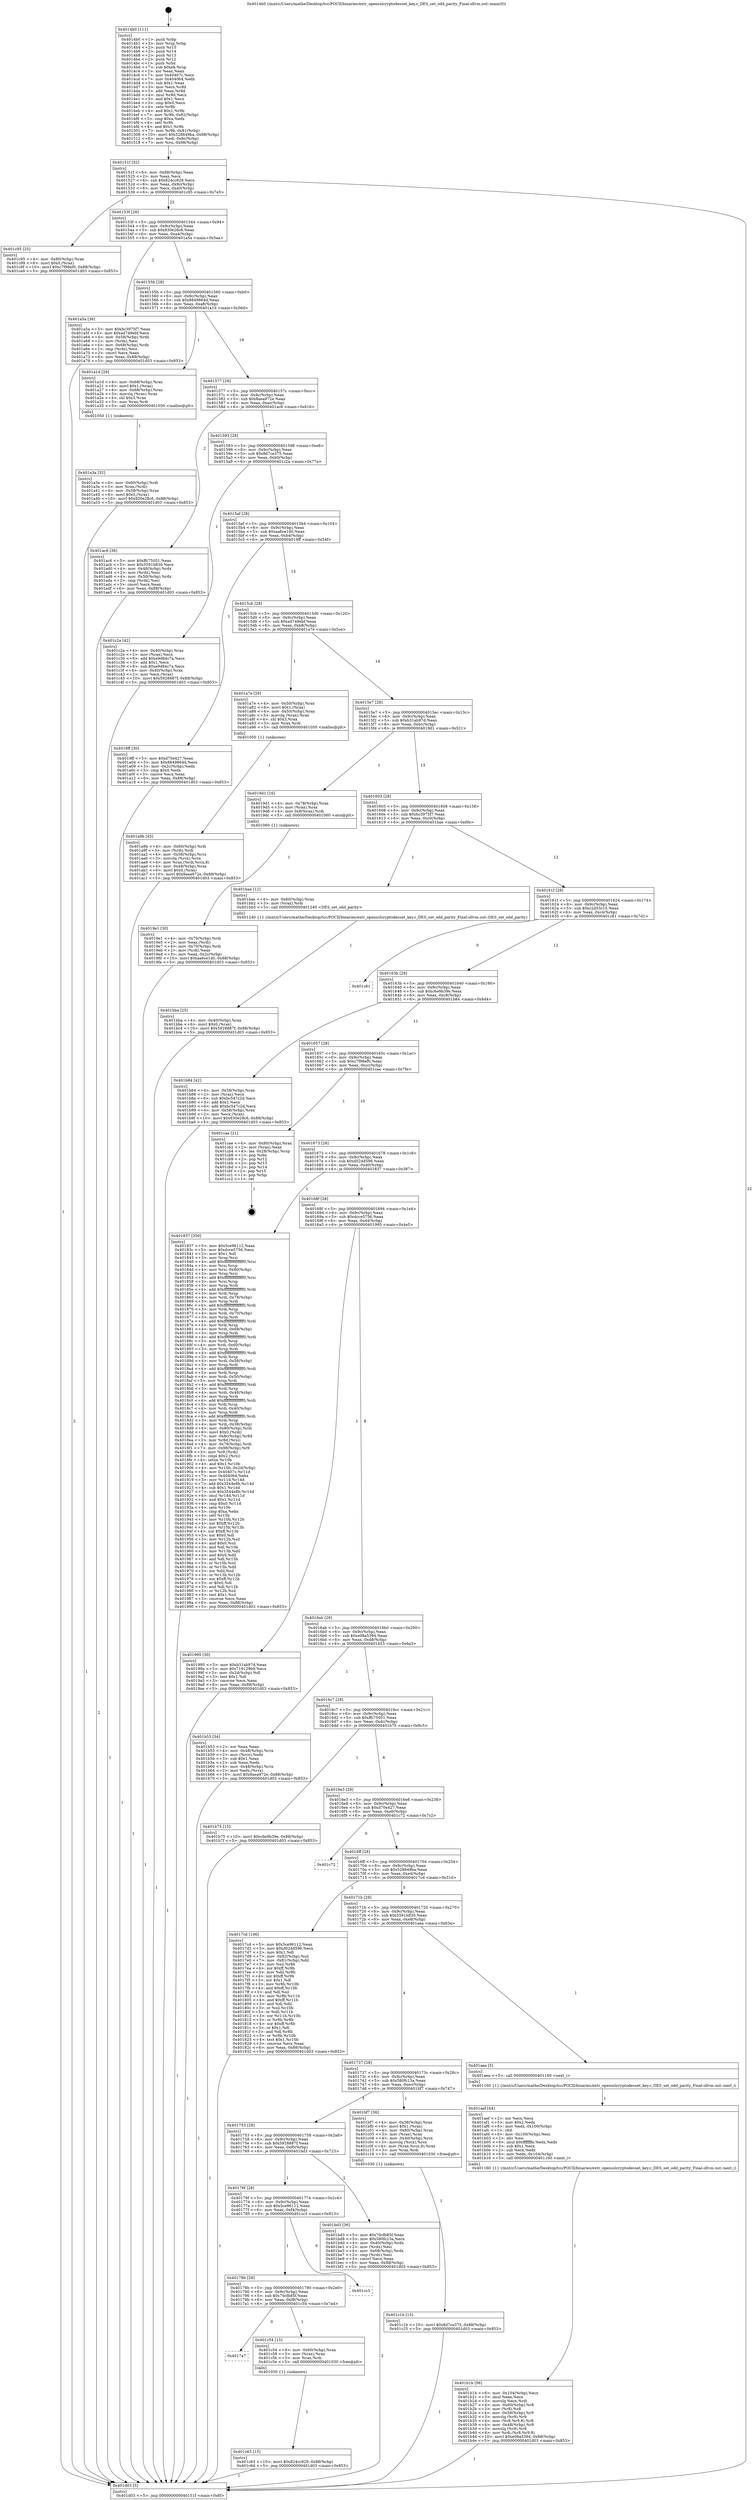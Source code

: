 digraph "0x4014b0" {
  label = "0x4014b0 (/mnt/c/Users/mathe/Desktop/tcc/POCII/binaries/extr_opensslcryptodesset_key.c_DES_set_odd_parity_Final-ollvm.out::main(0))"
  labelloc = "t"
  node[shape=record]

  Entry [label="",width=0.3,height=0.3,shape=circle,fillcolor=black,style=filled]
  "0x40151f" [label="{
     0x40151f [32]\l
     | [instrs]\l
     &nbsp;&nbsp;0x40151f \<+6\>: mov -0x88(%rbp),%eax\l
     &nbsp;&nbsp;0x401525 \<+2\>: mov %eax,%ecx\l
     &nbsp;&nbsp;0x401527 \<+6\>: sub $0x824cc929,%ecx\l
     &nbsp;&nbsp;0x40152d \<+6\>: mov %eax,-0x9c(%rbp)\l
     &nbsp;&nbsp;0x401533 \<+6\>: mov %ecx,-0xa0(%rbp)\l
     &nbsp;&nbsp;0x401539 \<+6\>: je 0000000000401c95 \<main+0x7e5\>\l
  }"]
  "0x401c95" [label="{
     0x401c95 [25]\l
     | [instrs]\l
     &nbsp;&nbsp;0x401c95 \<+4\>: mov -0x80(%rbp),%rax\l
     &nbsp;&nbsp;0x401c99 \<+6\>: movl $0x0,(%rax)\l
     &nbsp;&nbsp;0x401c9f \<+10\>: movl $0xc7f98ef0,-0x88(%rbp)\l
     &nbsp;&nbsp;0x401ca9 \<+5\>: jmp 0000000000401d03 \<main+0x853\>\l
  }"]
  "0x40153f" [label="{
     0x40153f [28]\l
     | [instrs]\l
     &nbsp;&nbsp;0x40153f \<+5\>: jmp 0000000000401544 \<main+0x94\>\l
     &nbsp;&nbsp;0x401544 \<+6\>: mov -0x9c(%rbp),%eax\l
     &nbsp;&nbsp;0x40154a \<+5\>: sub $0x830e28c6,%eax\l
     &nbsp;&nbsp;0x40154f \<+6\>: mov %eax,-0xa4(%rbp)\l
     &nbsp;&nbsp;0x401555 \<+6\>: je 0000000000401a5a \<main+0x5aa\>\l
  }"]
  Exit [label="",width=0.3,height=0.3,shape=circle,fillcolor=black,style=filled,peripheries=2]
  "0x401a5a" [label="{
     0x401a5a [36]\l
     | [instrs]\l
     &nbsp;&nbsp;0x401a5a \<+5\>: mov $0xbc3975f7,%eax\l
     &nbsp;&nbsp;0x401a5f \<+5\>: mov $0xad749ebf,%ecx\l
     &nbsp;&nbsp;0x401a64 \<+4\>: mov -0x58(%rbp),%rdx\l
     &nbsp;&nbsp;0x401a68 \<+2\>: mov (%rdx),%esi\l
     &nbsp;&nbsp;0x401a6a \<+4\>: mov -0x68(%rbp),%rdx\l
     &nbsp;&nbsp;0x401a6e \<+2\>: cmp (%rdx),%esi\l
     &nbsp;&nbsp;0x401a70 \<+3\>: cmovl %ecx,%eax\l
     &nbsp;&nbsp;0x401a73 \<+6\>: mov %eax,-0x88(%rbp)\l
     &nbsp;&nbsp;0x401a79 \<+5\>: jmp 0000000000401d03 \<main+0x853\>\l
  }"]
  "0x40155b" [label="{
     0x40155b [28]\l
     | [instrs]\l
     &nbsp;&nbsp;0x40155b \<+5\>: jmp 0000000000401560 \<main+0xb0\>\l
     &nbsp;&nbsp;0x401560 \<+6\>: mov -0x9c(%rbp),%eax\l
     &nbsp;&nbsp;0x401566 \<+5\>: sub $0x8849864d,%eax\l
     &nbsp;&nbsp;0x40156b \<+6\>: mov %eax,-0xa8(%rbp)\l
     &nbsp;&nbsp;0x401571 \<+6\>: je 0000000000401a1d \<main+0x56d\>\l
  }"]
  "0x401c63" [label="{
     0x401c63 [15]\l
     | [instrs]\l
     &nbsp;&nbsp;0x401c63 \<+10\>: movl $0x824cc929,-0x88(%rbp)\l
     &nbsp;&nbsp;0x401c6d \<+5\>: jmp 0000000000401d03 \<main+0x853\>\l
  }"]
  "0x401a1d" [label="{
     0x401a1d [29]\l
     | [instrs]\l
     &nbsp;&nbsp;0x401a1d \<+4\>: mov -0x68(%rbp),%rax\l
     &nbsp;&nbsp;0x401a21 \<+6\>: movl $0x1,(%rax)\l
     &nbsp;&nbsp;0x401a27 \<+4\>: mov -0x68(%rbp),%rax\l
     &nbsp;&nbsp;0x401a2b \<+3\>: movslq (%rax),%rax\l
     &nbsp;&nbsp;0x401a2e \<+4\>: shl $0x3,%rax\l
     &nbsp;&nbsp;0x401a32 \<+3\>: mov %rax,%rdi\l
     &nbsp;&nbsp;0x401a35 \<+5\>: call 0000000000401050 \<malloc@plt\>\l
     | [calls]\l
     &nbsp;&nbsp;0x401050 \{1\} (unknown)\l
  }"]
  "0x401577" [label="{
     0x401577 [28]\l
     | [instrs]\l
     &nbsp;&nbsp;0x401577 \<+5\>: jmp 000000000040157c \<main+0xcc\>\l
     &nbsp;&nbsp;0x40157c \<+6\>: mov -0x9c(%rbp),%eax\l
     &nbsp;&nbsp;0x401582 \<+5\>: sub $0x8aea972e,%eax\l
     &nbsp;&nbsp;0x401587 \<+6\>: mov %eax,-0xac(%rbp)\l
     &nbsp;&nbsp;0x40158d \<+6\>: je 0000000000401ac6 \<main+0x616\>\l
  }"]
  "0x4017a7" [label="{
     0x4017a7\l
  }", style=dashed]
  "0x401ac6" [label="{
     0x401ac6 [36]\l
     | [instrs]\l
     &nbsp;&nbsp;0x401ac6 \<+5\>: mov $0xffc75051,%eax\l
     &nbsp;&nbsp;0x401acb \<+5\>: mov $0x5591b830,%ecx\l
     &nbsp;&nbsp;0x401ad0 \<+4\>: mov -0x48(%rbp),%rdx\l
     &nbsp;&nbsp;0x401ad4 \<+2\>: mov (%rdx),%esi\l
     &nbsp;&nbsp;0x401ad6 \<+4\>: mov -0x50(%rbp),%rdx\l
     &nbsp;&nbsp;0x401ada \<+2\>: cmp (%rdx),%esi\l
     &nbsp;&nbsp;0x401adc \<+3\>: cmovl %ecx,%eax\l
     &nbsp;&nbsp;0x401adf \<+6\>: mov %eax,-0x88(%rbp)\l
     &nbsp;&nbsp;0x401ae5 \<+5\>: jmp 0000000000401d03 \<main+0x853\>\l
  }"]
  "0x401593" [label="{
     0x401593 [28]\l
     | [instrs]\l
     &nbsp;&nbsp;0x401593 \<+5\>: jmp 0000000000401598 \<main+0xe8\>\l
     &nbsp;&nbsp;0x401598 \<+6\>: mov -0x9c(%rbp),%eax\l
     &nbsp;&nbsp;0x40159e \<+5\>: sub $0x8d7ce375,%eax\l
     &nbsp;&nbsp;0x4015a3 \<+6\>: mov %eax,-0xb0(%rbp)\l
     &nbsp;&nbsp;0x4015a9 \<+6\>: je 0000000000401c2a \<main+0x77a\>\l
  }"]
  "0x401c54" [label="{
     0x401c54 [15]\l
     | [instrs]\l
     &nbsp;&nbsp;0x401c54 \<+4\>: mov -0x60(%rbp),%rax\l
     &nbsp;&nbsp;0x401c58 \<+3\>: mov (%rax),%rax\l
     &nbsp;&nbsp;0x401c5b \<+3\>: mov %rax,%rdi\l
     &nbsp;&nbsp;0x401c5e \<+5\>: call 0000000000401030 \<free@plt\>\l
     | [calls]\l
     &nbsp;&nbsp;0x401030 \{1\} (unknown)\l
  }"]
  "0x401c2a" [label="{
     0x401c2a [42]\l
     | [instrs]\l
     &nbsp;&nbsp;0x401c2a \<+4\>: mov -0x40(%rbp),%rax\l
     &nbsp;&nbsp;0x401c2e \<+2\>: mov (%rax),%ecx\l
     &nbsp;&nbsp;0x401c30 \<+6\>: add $0xe9d84c7a,%ecx\l
     &nbsp;&nbsp;0x401c36 \<+3\>: add $0x1,%ecx\l
     &nbsp;&nbsp;0x401c39 \<+6\>: sub $0xe9d84c7a,%ecx\l
     &nbsp;&nbsp;0x401c3f \<+4\>: mov -0x40(%rbp),%rax\l
     &nbsp;&nbsp;0x401c43 \<+2\>: mov %ecx,(%rax)\l
     &nbsp;&nbsp;0x401c45 \<+10\>: movl $0x5928887f,-0x88(%rbp)\l
     &nbsp;&nbsp;0x401c4f \<+5\>: jmp 0000000000401d03 \<main+0x853\>\l
  }"]
  "0x4015af" [label="{
     0x4015af [28]\l
     | [instrs]\l
     &nbsp;&nbsp;0x4015af \<+5\>: jmp 00000000004015b4 \<main+0x104\>\l
     &nbsp;&nbsp;0x4015b4 \<+6\>: mov -0x9c(%rbp),%eax\l
     &nbsp;&nbsp;0x4015ba \<+5\>: sub $0xaa6ce1d0,%eax\l
     &nbsp;&nbsp;0x4015bf \<+6\>: mov %eax,-0xb4(%rbp)\l
     &nbsp;&nbsp;0x4015c5 \<+6\>: je 00000000004019ff \<main+0x54f\>\l
  }"]
  "0x40178b" [label="{
     0x40178b [28]\l
     | [instrs]\l
     &nbsp;&nbsp;0x40178b \<+5\>: jmp 0000000000401790 \<main+0x2e0\>\l
     &nbsp;&nbsp;0x401790 \<+6\>: mov -0x9c(%rbp),%eax\l
     &nbsp;&nbsp;0x401796 \<+5\>: sub $0x70cfb85f,%eax\l
     &nbsp;&nbsp;0x40179b \<+6\>: mov %eax,-0xf8(%rbp)\l
     &nbsp;&nbsp;0x4017a1 \<+6\>: je 0000000000401c54 \<main+0x7a4\>\l
  }"]
  "0x4019ff" [label="{
     0x4019ff [30]\l
     | [instrs]\l
     &nbsp;&nbsp;0x4019ff \<+5\>: mov $0xd70e427,%eax\l
     &nbsp;&nbsp;0x401a04 \<+5\>: mov $0x8849864d,%ecx\l
     &nbsp;&nbsp;0x401a09 \<+3\>: mov -0x2c(%rbp),%edx\l
     &nbsp;&nbsp;0x401a0c \<+3\>: cmp $0x0,%edx\l
     &nbsp;&nbsp;0x401a0f \<+3\>: cmove %ecx,%eax\l
     &nbsp;&nbsp;0x401a12 \<+6\>: mov %eax,-0x88(%rbp)\l
     &nbsp;&nbsp;0x401a18 \<+5\>: jmp 0000000000401d03 \<main+0x853\>\l
  }"]
  "0x4015cb" [label="{
     0x4015cb [28]\l
     | [instrs]\l
     &nbsp;&nbsp;0x4015cb \<+5\>: jmp 00000000004015d0 \<main+0x120\>\l
     &nbsp;&nbsp;0x4015d0 \<+6\>: mov -0x9c(%rbp),%eax\l
     &nbsp;&nbsp;0x4015d6 \<+5\>: sub $0xad749ebf,%eax\l
     &nbsp;&nbsp;0x4015db \<+6\>: mov %eax,-0xb8(%rbp)\l
     &nbsp;&nbsp;0x4015e1 \<+6\>: je 0000000000401a7e \<main+0x5ce\>\l
  }"]
  "0x401cc3" [label="{
     0x401cc3\l
  }", style=dashed]
  "0x401a7e" [label="{
     0x401a7e [29]\l
     | [instrs]\l
     &nbsp;&nbsp;0x401a7e \<+4\>: mov -0x50(%rbp),%rax\l
     &nbsp;&nbsp;0x401a82 \<+6\>: movl $0x1,(%rax)\l
     &nbsp;&nbsp;0x401a88 \<+4\>: mov -0x50(%rbp),%rax\l
     &nbsp;&nbsp;0x401a8c \<+3\>: movslq (%rax),%rax\l
     &nbsp;&nbsp;0x401a8f \<+4\>: shl $0x3,%rax\l
     &nbsp;&nbsp;0x401a93 \<+3\>: mov %rax,%rdi\l
     &nbsp;&nbsp;0x401a96 \<+5\>: call 0000000000401050 \<malloc@plt\>\l
     | [calls]\l
     &nbsp;&nbsp;0x401050 \{1\} (unknown)\l
  }"]
  "0x4015e7" [label="{
     0x4015e7 [28]\l
     | [instrs]\l
     &nbsp;&nbsp;0x4015e7 \<+5\>: jmp 00000000004015ec \<main+0x13c\>\l
     &nbsp;&nbsp;0x4015ec \<+6\>: mov -0x9c(%rbp),%eax\l
     &nbsp;&nbsp;0x4015f2 \<+5\>: sub $0xb31ab97d,%eax\l
     &nbsp;&nbsp;0x4015f7 \<+6\>: mov %eax,-0xbc(%rbp)\l
     &nbsp;&nbsp;0x4015fd \<+6\>: je 00000000004019d1 \<main+0x521\>\l
  }"]
  "0x401c1b" [label="{
     0x401c1b [15]\l
     | [instrs]\l
     &nbsp;&nbsp;0x401c1b \<+10\>: movl $0x8d7ce375,-0x88(%rbp)\l
     &nbsp;&nbsp;0x401c25 \<+5\>: jmp 0000000000401d03 \<main+0x853\>\l
  }"]
  "0x4019d1" [label="{
     0x4019d1 [16]\l
     | [instrs]\l
     &nbsp;&nbsp;0x4019d1 \<+4\>: mov -0x78(%rbp),%rax\l
     &nbsp;&nbsp;0x4019d5 \<+3\>: mov (%rax),%rax\l
     &nbsp;&nbsp;0x4019d8 \<+4\>: mov 0x8(%rax),%rdi\l
     &nbsp;&nbsp;0x4019dc \<+5\>: call 0000000000401060 \<atoi@plt\>\l
     | [calls]\l
     &nbsp;&nbsp;0x401060 \{1\} (unknown)\l
  }"]
  "0x401603" [label="{
     0x401603 [28]\l
     | [instrs]\l
     &nbsp;&nbsp;0x401603 \<+5\>: jmp 0000000000401608 \<main+0x158\>\l
     &nbsp;&nbsp;0x401608 \<+6\>: mov -0x9c(%rbp),%eax\l
     &nbsp;&nbsp;0x40160e \<+5\>: sub $0xbc3975f7,%eax\l
     &nbsp;&nbsp;0x401613 \<+6\>: mov %eax,-0xc0(%rbp)\l
     &nbsp;&nbsp;0x401619 \<+6\>: je 0000000000401bae \<main+0x6fe\>\l
  }"]
  "0x40176f" [label="{
     0x40176f [28]\l
     | [instrs]\l
     &nbsp;&nbsp;0x40176f \<+5\>: jmp 0000000000401774 \<main+0x2c4\>\l
     &nbsp;&nbsp;0x401774 \<+6\>: mov -0x9c(%rbp),%eax\l
     &nbsp;&nbsp;0x40177a \<+5\>: sub $0x5ce96112,%eax\l
     &nbsp;&nbsp;0x40177f \<+6\>: mov %eax,-0xf4(%rbp)\l
     &nbsp;&nbsp;0x401785 \<+6\>: je 0000000000401cc3 \<main+0x813\>\l
  }"]
  "0x401bae" [label="{
     0x401bae [12]\l
     | [instrs]\l
     &nbsp;&nbsp;0x401bae \<+4\>: mov -0x60(%rbp),%rax\l
     &nbsp;&nbsp;0x401bb2 \<+3\>: mov (%rax),%rdi\l
     &nbsp;&nbsp;0x401bb5 \<+5\>: call 0000000000401240 \<DES_set_odd_parity\>\l
     | [calls]\l
     &nbsp;&nbsp;0x401240 \{1\} (/mnt/c/Users/mathe/Desktop/tcc/POCII/binaries/extr_opensslcryptodesset_key.c_DES_set_odd_parity_Final-ollvm.out::DES_set_odd_parity)\l
  }"]
  "0x40161f" [label="{
     0x40161f [28]\l
     | [instrs]\l
     &nbsp;&nbsp;0x40161f \<+5\>: jmp 0000000000401624 \<main+0x174\>\l
     &nbsp;&nbsp;0x401624 \<+6\>: mov -0x9c(%rbp),%eax\l
     &nbsp;&nbsp;0x40162a \<+5\>: sub $0xc2d53c15,%eax\l
     &nbsp;&nbsp;0x40162f \<+6\>: mov %eax,-0xc4(%rbp)\l
     &nbsp;&nbsp;0x401635 \<+6\>: je 0000000000401c81 \<main+0x7d1\>\l
  }"]
  "0x401bd3" [label="{
     0x401bd3 [36]\l
     | [instrs]\l
     &nbsp;&nbsp;0x401bd3 \<+5\>: mov $0x70cfb85f,%eax\l
     &nbsp;&nbsp;0x401bd8 \<+5\>: mov $0x580fc13a,%ecx\l
     &nbsp;&nbsp;0x401bdd \<+4\>: mov -0x40(%rbp),%rdx\l
     &nbsp;&nbsp;0x401be1 \<+2\>: mov (%rdx),%esi\l
     &nbsp;&nbsp;0x401be3 \<+4\>: mov -0x68(%rbp),%rdx\l
     &nbsp;&nbsp;0x401be7 \<+2\>: cmp (%rdx),%esi\l
     &nbsp;&nbsp;0x401be9 \<+3\>: cmovl %ecx,%eax\l
     &nbsp;&nbsp;0x401bec \<+6\>: mov %eax,-0x88(%rbp)\l
     &nbsp;&nbsp;0x401bf2 \<+5\>: jmp 0000000000401d03 \<main+0x853\>\l
  }"]
  "0x401c81" [label="{
     0x401c81\l
  }", style=dashed]
  "0x40163b" [label="{
     0x40163b [28]\l
     | [instrs]\l
     &nbsp;&nbsp;0x40163b \<+5\>: jmp 0000000000401640 \<main+0x190\>\l
     &nbsp;&nbsp;0x401640 \<+6\>: mov -0x9c(%rbp),%eax\l
     &nbsp;&nbsp;0x401646 \<+5\>: sub $0xc6e9b39e,%eax\l
     &nbsp;&nbsp;0x40164b \<+6\>: mov %eax,-0xc8(%rbp)\l
     &nbsp;&nbsp;0x401651 \<+6\>: je 0000000000401b84 \<main+0x6d4\>\l
  }"]
  "0x401753" [label="{
     0x401753 [28]\l
     | [instrs]\l
     &nbsp;&nbsp;0x401753 \<+5\>: jmp 0000000000401758 \<main+0x2a8\>\l
     &nbsp;&nbsp;0x401758 \<+6\>: mov -0x9c(%rbp),%eax\l
     &nbsp;&nbsp;0x40175e \<+5\>: sub $0x5928887f,%eax\l
     &nbsp;&nbsp;0x401763 \<+6\>: mov %eax,-0xf0(%rbp)\l
     &nbsp;&nbsp;0x401769 \<+6\>: je 0000000000401bd3 \<main+0x723\>\l
  }"]
  "0x401b84" [label="{
     0x401b84 [42]\l
     | [instrs]\l
     &nbsp;&nbsp;0x401b84 \<+4\>: mov -0x58(%rbp),%rax\l
     &nbsp;&nbsp;0x401b88 \<+2\>: mov (%rax),%ecx\l
     &nbsp;&nbsp;0x401b8a \<+6\>: sub $0xbc547c2d,%ecx\l
     &nbsp;&nbsp;0x401b90 \<+3\>: add $0x1,%ecx\l
     &nbsp;&nbsp;0x401b93 \<+6\>: add $0xbc547c2d,%ecx\l
     &nbsp;&nbsp;0x401b99 \<+4\>: mov -0x58(%rbp),%rax\l
     &nbsp;&nbsp;0x401b9d \<+2\>: mov %ecx,(%rax)\l
     &nbsp;&nbsp;0x401b9f \<+10\>: movl $0x830e28c6,-0x88(%rbp)\l
     &nbsp;&nbsp;0x401ba9 \<+5\>: jmp 0000000000401d03 \<main+0x853\>\l
  }"]
  "0x401657" [label="{
     0x401657 [28]\l
     | [instrs]\l
     &nbsp;&nbsp;0x401657 \<+5\>: jmp 000000000040165c \<main+0x1ac\>\l
     &nbsp;&nbsp;0x40165c \<+6\>: mov -0x9c(%rbp),%eax\l
     &nbsp;&nbsp;0x401662 \<+5\>: sub $0xc7f98ef0,%eax\l
     &nbsp;&nbsp;0x401667 \<+6\>: mov %eax,-0xcc(%rbp)\l
     &nbsp;&nbsp;0x40166d \<+6\>: je 0000000000401cae \<main+0x7fe\>\l
  }"]
  "0x401bf7" [label="{
     0x401bf7 [36]\l
     | [instrs]\l
     &nbsp;&nbsp;0x401bf7 \<+4\>: mov -0x38(%rbp),%rax\l
     &nbsp;&nbsp;0x401bfb \<+6\>: movl $0x1,(%rax)\l
     &nbsp;&nbsp;0x401c01 \<+4\>: mov -0x60(%rbp),%rax\l
     &nbsp;&nbsp;0x401c05 \<+3\>: mov (%rax),%rax\l
     &nbsp;&nbsp;0x401c08 \<+4\>: mov -0x40(%rbp),%rcx\l
     &nbsp;&nbsp;0x401c0c \<+3\>: movslq (%rcx),%rcx\l
     &nbsp;&nbsp;0x401c0f \<+4\>: mov (%rax,%rcx,8),%rax\l
     &nbsp;&nbsp;0x401c13 \<+3\>: mov %rax,%rdi\l
     &nbsp;&nbsp;0x401c16 \<+5\>: call 0000000000401030 \<free@plt\>\l
     | [calls]\l
     &nbsp;&nbsp;0x401030 \{1\} (unknown)\l
  }"]
  "0x401cae" [label="{
     0x401cae [21]\l
     | [instrs]\l
     &nbsp;&nbsp;0x401cae \<+4\>: mov -0x80(%rbp),%rax\l
     &nbsp;&nbsp;0x401cb2 \<+2\>: mov (%rax),%eax\l
     &nbsp;&nbsp;0x401cb4 \<+4\>: lea -0x28(%rbp),%rsp\l
     &nbsp;&nbsp;0x401cb8 \<+1\>: pop %rbx\l
     &nbsp;&nbsp;0x401cb9 \<+2\>: pop %r12\l
     &nbsp;&nbsp;0x401cbb \<+2\>: pop %r13\l
     &nbsp;&nbsp;0x401cbd \<+2\>: pop %r14\l
     &nbsp;&nbsp;0x401cbf \<+2\>: pop %r15\l
     &nbsp;&nbsp;0x401cc1 \<+1\>: pop %rbp\l
     &nbsp;&nbsp;0x401cc2 \<+1\>: ret\l
  }"]
  "0x401673" [label="{
     0x401673 [28]\l
     | [instrs]\l
     &nbsp;&nbsp;0x401673 \<+5\>: jmp 0000000000401678 \<main+0x1c8\>\l
     &nbsp;&nbsp;0x401678 \<+6\>: mov -0x9c(%rbp),%eax\l
     &nbsp;&nbsp;0x40167e \<+5\>: sub $0xd024d596,%eax\l
     &nbsp;&nbsp;0x401683 \<+6\>: mov %eax,-0xd0(%rbp)\l
     &nbsp;&nbsp;0x401689 \<+6\>: je 0000000000401837 \<main+0x387\>\l
  }"]
  "0x401bba" [label="{
     0x401bba [25]\l
     | [instrs]\l
     &nbsp;&nbsp;0x401bba \<+4\>: mov -0x40(%rbp),%rax\l
     &nbsp;&nbsp;0x401bbe \<+6\>: movl $0x0,(%rax)\l
     &nbsp;&nbsp;0x401bc4 \<+10\>: movl $0x5928887f,-0x88(%rbp)\l
     &nbsp;&nbsp;0x401bce \<+5\>: jmp 0000000000401d03 \<main+0x853\>\l
  }"]
  "0x401837" [label="{
     0x401837 [350]\l
     | [instrs]\l
     &nbsp;&nbsp;0x401837 \<+5\>: mov $0x5ce96112,%eax\l
     &nbsp;&nbsp;0x40183c \<+5\>: mov $0xdcce5756,%ecx\l
     &nbsp;&nbsp;0x401841 \<+2\>: mov $0x1,%dl\l
     &nbsp;&nbsp;0x401843 \<+3\>: mov %rsp,%rsi\l
     &nbsp;&nbsp;0x401846 \<+4\>: add $0xfffffffffffffff0,%rsi\l
     &nbsp;&nbsp;0x40184a \<+3\>: mov %rsi,%rsp\l
     &nbsp;&nbsp;0x40184d \<+4\>: mov %rsi,-0x80(%rbp)\l
     &nbsp;&nbsp;0x401851 \<+3\>: mov %rsp,%rsi\l
     &nbsp;&nbsp;0x401854 \<+4\>: add $0xfffffffffffffff0,%rsi\l
     &nbsp;&nbsp;0x401858 \<+3\>: mov %rsi,%rsp\l
     &nbsp;&nbsp;0x40185b \<+3\>: mov %rsp,%rdi\l
     &nbsp;&nbsp;0x40185e \<+4\>: add $0xfffffffffffffff0,%rdi\l
     &nbsp;&nbsp;0x401862 \<+3\>: mov %rdi,%rsp\l
     &nbsp;&nbsp;0x401865 \<+4\>: mov %rdi,-0x78(%rbp)\l
     &nbsp;&nbsp;0x401869 \<+3\>: mov %rsp,%rdi\l
     &nbsp;&nbsp;0x40186c \<+4\>: add $0xfffffffffffffff0,%rdi\l
     &nbsp;&nbsp;0x401870 \<+3\>: mov %rdi,%rsp\l
     &nbsp;&nbsp;0x401873 \<+4\>: mov %rdi,-0x70(%rbp)\l
     &nbsp;&nbsp;0x401877 \<+3\>: mov %rsp,%rdi\l
     &nbsp;&nbsp;0x40187a \<+4\>: add $0xfffffffffffffff0,%rdi\l
     &nbsp;&nbsp;0x40187e \<+3\>: mov %rdi,%rsp\l
     &nbsp;&nbsp;0x401881 \<+4\>: mov %rdi,-0x68(%rbp)\l
     &nbsp;&nbsp;0x401885 \<+3\>: mov %rsp,%rdi\l
     &nbsp;&nbsp;0x401888 \<+4\>: add $0xfffffffffffffff0,%rdi\l
     &nbsp;&nbsp;0x40188c \<+3\>: mov %rdi,%rsp\l
     &nbsp;&nbsp;0x40188f \<+4\>: mov %rdi,-0x60(%rbp)\l
     &nbsp;&nbsp;0x401893 \<+3\>: mov %rsp,%rdi\l
     &nbsp;&nbsp;0x401896 \<+4\>: add $0xfffffffffffffff0,%rdi\l
     &nbsp;&nbsp;0x40189a \<+3\>: mov %rdi,%rsp\l
     &nbsp;&nbsp;0x40189d \<+4\>: mov %rdi,-0x58(%rbp)\l
     &nbsp;&nbsp;0x4018a1 \<+3\>: mov %rsp,%rdi\l
     &nbsp;&nbsp;0x4018a4 \<+4\>: add $0xfffffffffffffff0,%rdi\l
     &nbsp;&nbsp;0x4018a8 \<+3\>: mov %rdi,%rsp\l
     &nbsp;&nbsp;0x4018ab \<+4\>: mov %rdi,-0x50(%rbp)\l
     &nbsp;&nbsp;0x4018af \<+3\>: mov %rsp,%rdi\l
     &nbsp;&nbsp;0x4018b2 \<+4\>: add $0xfffffffffffffff0,%rdi\l
     &nbsp;&nbsp;0x4018b6 \<+3\>: mov %rdi,%rsp\l
     &nbsp;&nbsp;0x4018b9 \<+4\>: mov %rdi,-0x48(%rbp)\l
     &nbsp;&nbsp;0x4018bd \<+3\>: mov %rsp,%rdi\l
     &nbsp;&nbsp;0x4018c0 \<+4\>: add $0xfffffffffffffff0,%rdi\l
     &nbsp;&nbsp;0x4018c4 \<+3\>: mov %rdi,%rsp\l
     &nbsp;&nbsp;0x4018c7 \<+4\>: mov %rdi,-0x40(%rbp)\l
     &nbsp;&nbsp;0x4018cb \<+3\>: mov %rsp,%rdi\l
     &nbsp;&nbsp;0x4018ce \<+4\>: add $0xfffffffffffffff0,%rdi\l
     &nbsp;&nbsp;0x4018d2 \<+3\>: mov %rdi,%rsp\l
     &nbsp;&nbsp;0x4018d5 \<+4\>: mov %rdi,-0x38(%rbp)\l
     &nbsp;&nbsp;0x4018d9 \<+4\>: mov -0x80(%rbp),%rdi\l
     &nbsp;&nbsp;0x4018dd \<+6\>: movl $0x0,(%rdi)\l
     &nbsp;&nbsp;0x4018e3 \<+7\>: mov -0x8c(%rbp),%r8d\l
     &nbsp;&nbsp;0x4018ea \<+3\>: mov %r8d,(%rsi)\l
     &nbsp;&nbsp;0x4018ed \<+4\>: mov -0x78(%rbp),%rdi\l
     &nbsp;&nbsp;0x4018f1 \<+7\>: mov -0x98(%rbp),%r9\l
     &nbsp;&nbsp;0x4018f8 \<+3\>: mov %r9,(%rdi)\l
     &nbsp;&nbsp;0x4018fb \<+3\>: cmpl $0x2,(%rsi)\l
     &nbsp;&nbsp;0x4018fe \<+4\>: setne %r10b\l
     &nbsp;&nbsp;0x401902 \<+4\>: and $0x1,%r10b\l
     &nbsp;&nbsp;0x401906 \<+4\>: mov %r10b,-0x2d(%rbp)\l
     &nbsp;&nbsp;0x40190a \<+8\>: mov 0x40407c,%r11d\l
     &nbsp;&nbsp;0x401912 \<+7\>: mov 0x404064,%ebx\l
     &nbsp;&nbsp;0x401919 \<+3\>: mov %r11d,%r14d\l
     &nbsp;&nbsp;0x40191c \<+7\>: add $0x3544e8b,%r14d\l
     &nbsp;&nbsp;0x401923 \<+4\>: sub $0x1,%r14d\l
     &nbsp;&nbsp;0x401927 \<+7\>: sub $0x3544e8b,%r14d\l
     &nbsp;&nbsp;0x40192e \<+4\>: imul %r14d,%r11d\l
     &nbsp;&nbsp;0x401932 \<+4\>: and $0x1,%r11d\l
     &nbsp;&nbsp;0x401936 \<+4\>: cmp $0x0,%r11d\l
     &nbsp;&nbsp;0x40193a \<+4\>: sete %r10b\l
     &nbsp;&nbsp;0x40193e \<+3\>: cmp $0xa,%ebx\l
     &nbsp;&nbsp;0x401941 \<+4\>: setl %r15b\l
     &nbsp;&nbsp;0x401945 \<+3\>: mov %r10b,%r12b\l
     &nbsp;&nbsp;0x401948 \<+4\>: xor $0xff,%r12b\l
     &nbsp;&nbsp;0x40194c \<+3\>: mov %r15b,%r13b\l
     &nbsp;&nbsp;0x40194f \<+4\>: xor $0xff,%r13b\l
     &nbsp;&nbsp;0x401953 \<+3\>: xor $0x0,%dl\l
     &nbsp;&nbsp;0x401956 \<+3\>: mov %r12b,%sil\l
     &nbsp;&nbsp;0x401959 \<+4\>: and $0x0,%sil\l
     &nbsp;&nbsp;0x40195d \<+3\>: and %dl,%r10b\l
     &nbsp;&nbsp;0x401960 \<+3\>: mov %r13b,%dil\l
     &nbsp;&nbsp;0x401963 \<+4\>: and $0x0,%dil\l
     &nbsp;&nbsp;0x401967 \<+3\>: and %dl,%r15b\l
     &nbsp;&nbsp;0x40196a \<+3\>: or %r10b,%sil\l
     &nbsp;&nbsp;0x40196d \<+3\>: or %r15b,%dil\l
     &nbsp;&nbsp;0x401970 \<+3\>: xor %dil,%sil\l
     &nbsp;&nbsp;0x401973 \<+3\>: or %r13b,%r12b\l
     &nbsp;&nbsp;0x401976 \<+4\>: xor $0xff,%r12b\l
     &nbsp;&nbsp;0x40197a \<+3\>: or $0x0,%dl\l
     &nbsp;&nbsp;0x40197d \<+3\>: and %dl,%r12b\l
     &nbsp;&nbsp;0x401980 \<+3\>: or %r12b,%sil\l
     &nbsp;&nbsp;0x401983 \<+4\>: test $0x1,%sil\l
     &nbsp;&nbsp;0x401987 \<+3\>: cmovne %ecx,%eax\l
     &nbsp;&nbsp;0x40198a \<+6\>: mov %eax,-0x88(%rbp)\l
     &nbsp;&nbsp;0x401990 \<+5\>: jmp 0000000000401d03 \<main+0x853\>\l
  }"]
  "0x40168f" [label="{
     0x40168f [28]\l
     | [instrs]\l
     &nbsp;&nbsp;0x40168f \<+5\>: jmp 0000000000401694 \<main+0x1e4\>\l
     &nbsp;&nbsp;0x401694 \<+6\>: mov -0x9c(%rbp),%eax\l
     &nbsp;&nbsp;0x40169a \<+5\>: sub $0xdcce5756,%eax\l
     &nbsp;&nbsp;0x40169f \<+6\>: mov %eax,-0xd4(%rbp)\l
     &nbsp;&nbsp;0x4016a5 \<+6\>: je 0000000000401995 \<main+0x4e5\>\l
  }"]
  "0x401b1b" [label="{
     0x401b1b [56]\l
     | [instrs]\l
     &nbsp;&nbsp;0x401b1b \<+6\>: mov -0x104(%rbp),%ecx\l
     &nbsp;&nbsp;0x401b21 \<+3\>: imul %eax,%ecx\l
     &nbsp;&nbsp;0x401b24 \<+3\>: movslq %ecx,%rdi\l
     &nbsp;&nbsp;0x401b27 \<+4\>: mov -0x60(%rbp),%r8\l
     &nbsp;&nbsp;0x401b2b \<+3\>: mov (%r8),%r8\l
     &nbsp;&nbsp;0x401b2e \<+4\>: mov -0x58(%rbp),%r9\l
     &nbsp;&nbsp;0x401b32 \<+3\>: movslq (%r9),%r9\l
     &nbsp;&nbsp;0x401b35 \<+4\>: mov (%r8,%r9,8),%r8\l
     &nbsp;&nbsp;0x401b39 \<+4\>: mov -0x48(%rbp),%r9\l
     &nbsp;&nbsp;0x401b3d \<+3\>: movslq (%r9),%r9\l
     &nbsp;&nbsp;0x401b40 \<+4\>: mov %rdi,(%r8,%r9,8)\l
     &nbsp;&nbsp;0x401b44 \<+10\>: movl $0xe08a5394,-0x88(%rbp)\l
     &nbsp;&nbsp;0x401b4e \<+5\>: jmp 0000000000401d03 \<main+0x853\>\l
  }"]
  "0x401995" [label="{
     0x401995 [30]\l
     | [instrs]\l
     &nbsp;&nbsp;0x401995 \<+5\>: mov $0xb31ab97d,%eax\l
     &nbsp;&nbsp;0x40199a \<+5\>: mov $0x719129b9,%ecx\l
     &nbsp;&nbsp;0x40199f \<+3\>: mov -0x2d(%rbp),%dl\l
     &nbsp;&nbsp;0x4019a2 \<+3\>: test $0x1,%dl\l
     &nbsp;&nbsp;0x4019a5 \<+3\>: cmovne %ecx,%eax\l
     &nbsp;&nbsp;0x4019a8 \<+6\>: mov %eax,-0x88(%rbp)\l
     &nbsp;&nbsp;0x4019ae \<+5\>: jmp 0000000000401d03 \<main+0x853\>\l
  }"]
  "0x4016ab" [label="{
     0x4016ab [28]\l
     | [instrs]\l
     &nbsp;&nbsp;0x4016ab \<+5\>: jmp 00000000004016b0 \<main+0x200\>\l
     &nbsp;&nbsp;0x4016b0 \<+6\>: mov -0x9c(%rbp),%eax\l
     &nbsp;&nbsp;0x4016b6 \<+5\>: sub $0xe08a5394,%eax\l
     &nbsp;&nbsp;0x4016bb \<+6\>: mov %eax,-0xd8(%rbp)\l
     &nbsp;&nbsp;0x4016c1 \<+6\>: je 0000000000401b53 \<main+0x6a3\>\l
  }"]
  "0x401aef" [label="{
     0x401aef [44]\l
     | [instrs]\l
     &nbsp;&nbsp;0x401aef \<+2\>: xor %ecx,%ecx\l
     &nbsp;&nbsp;0x401af1 \<+5\>: mov $0x2,%edx\l
     &nbsp;&nbsp;0x401af6 \<+6\>: mov %edx,-0x100(%rbp)\l
     &nbsp;&nbsp;0x401afc \<+1\>: cltd\l
     &nbsp;&nbsp;0x401afd \<+6\>: mov -0x100(%rbp),%esi\l
     &nbsp;&nbsp;0x401b03 \<+2\>: idiv %esi\l
     &nbsp;&nbsp;0x401b05 \<+6\>: imul $0xfffffffe,%edx,%edx\l
     &nbsp;&nbsp;0x401b0b \<+3\>: sub $0x1,%ecx\l
     &nbsp;&nbsp;0x401b0e \<+2\>: sub %ecx,%edx\l
     &nbsp;&nbsp;0x401b10 \<+6\>: mov %edx,-0x104(%rbp)\l
     &nbsp;&nbsp;0x401b16 \<+5\>: call 0000000000401160 \<next_i\>\l
     | [calls]\l
     &nbsp;&nbsp;0x401160 \{1\} (/mnt/c/Users/mathe/Desktop/tcc/POCII/binaries/extr_opensslcryptodesset_key.c_DES_set_odd_parity_Final-ollvm.out::next_i)\l
  }"]
  "0x401b53" [label="{
     0x401b53 [34]\l
     | [instrs]\l
     &nbsp;&nbsp;0x401b53 \<+2\>: xor %eax,%eax\l
     &nbsp;&nbsp;0x401b55 \<+4\>: mov -0x48(%rbp),%rcx\l
     &nbsp;&nbsp;0x401b59 \<+2\>: mov (%rcx),%edx\l
     &nbsp;&nbsp;0x401b5b \<+3\>: sub $0x1,%eax\l
     &nbsp;&nbsp;0x401b5e \<+2\>: sub %eax,%edx\l
     &nbsp;&nbsp;0x401b60 \<+4\>: mov -0x48(%rbp),%rcx\l
     &nbsp;&nbsp;0x401b64 \<+2\>: mov %edx,(%rcx)\l
     &nbsp;&nbsp;0x401b66 \<+10\>: movl $0x8aea972e,-0x88(%rbp)\l
     &nbsp;&nbsp;0x401b70 \<+5\>: jmp 0000000000401d03 \<main+0x853\>\l
  }"]
  "0x4016c7" [label="{
     0x4016c7 [28]\l
     | [instrs]\l
     &nbsp;&nbsp;0x4016c7 \<+5\>: jmp 00000000004016cc \<main+0x21c\>\l
     &nbsp;&nbsp;0x4016cc \<+6\>: mov -0x9c(%rbp),%eax\l
     &nbsp;&nbsp;0x4016d2 \<+5\>: sub $0xffc75051,%eax\l
     &nbsp;&nbsp;0x4016d7 \<+6\>: mov %eax,-0xdc(%rbp)\l
     &nbsp;&nbsp;0x4016dd \<+6\>: je 0000000000401b75 \<main+0x6c5\>\l
  }"]
  "0x401737" [label="{
     0x401737 [28]\l
     | [instrs]\l
     &nbsp;&nbsp;0x401737 \<+5\>: jmp 000000000040173c \<main+0x28c\>\l
     &nbsp;&nbsp;0x40173c \<+6\>: mov -0x9c(%rbp),%eax\l
     &nbsp;&nbsp;0x401742 \<+5\>: sub $0x580fc13a,%eax\l
     &nbsp;&nbsp;0x401747 \<+6\>: mov %eax,-0xec(%rbp)\l
     &nbsp;&nbsp;0x40174d \<+6\>: je 0000000000401bf7 \<main+0x747\>\l
  }"]
  "0x401b75" [label="{
     0x401b75 [15]\l
     | [instrs]\l
     &nbsp;&nbsp;0x401b75 \<+10\>: movl $0xc6e9b39e,-0x88(%rbp)\l
     &nbsp;&nbsp;0x401b7f \<+5\>: jmp 0000000000401d03 \<main+0x853\>\l
  }"]
  "0x4016e3" [label="{
     0x4016e3 [28]\l
     | [instrs]\l
     &nbsp;&nbsp;0x4016e3 \<+5\>: jmp 00000000004016e8 \<main+0x238\>\l
     &nbsp;&nbsp;0x4016e8 \<+6\>: mov -0x9c(%rbp),%eax\l
     &nbsp;&nbsp;0x4016ee \<+5\>: sub $0xd70e427,%eax\l
     &nbsp;&nbsp;0x4016f3 \<+6\>: mov %eax,-0xe0(%rbp)\l
     &nbsp;&nbsp;0x4016f9 \<+6\>: je 0000000000401c72 \<main+0x7c2\>\l
  }"]
  "0x401aea" [label="{
     0x401aea [5]\l
     | [instrs]\l
     &nbsp;&nbsp;0x401aea \<+5\>: call 0000000000401160 \<next_i\>\l
     | [calls]\l
     &nbsp;&nbsp;0x401160 \{1\} (/mnt/c/Users/mathe/Desktop/tcc/POCII/binaries/extr_opensslcryptodesset_key.c_DES_set_odd_parity_Final-ollvm.out::next_i)\l
  }"]
  "0x401c72" [label="{
     0x401c72\l
  }", style=dashed]
  "0x4016ff" [label="{
     0x4016ff [28]\l
     | [instrs]\l
     &nbsp;&nbsp;0x4016ff \<+5\>: jmp 0000000000401704 \<main+0x254\>\l
     &nbsp;&nbsp;0x401704 \<+6\>: mov -0x9c(%rbp),%eax\l
     &nbsp;&nbsp;0x40170a \<+5\>: sub $0x528849ba,%eax\l
     &nbsp;&nbsp;0x40170f \<+6\>: mov %eax,-0xe4(%rbp)\l
     &nbsp;&nbsp;0x401715 \<+6\>: je 00000000004017cd \<main+0x31d\>\l
  }"]
  "0x401a9b" [label="{
     0x401a9b [43]\l
     | [instrs]\l
     &nbsp;&nbsp;0x401a9b \<+4\>: mov -0x60(%rbp),%rdi\l
     &nbsp;&nbsp;0x401a9f \<+3\>: mov (%rdi),%rdi\l
     &nbsp;&nbsp;0x401aa2 \<+4\>: mov -0x58(%rbp),%rcx\l
     &nbsp;&nbsp;0x401aa6 \<+3\>: movslq (%rcx),%rcx\l
     &nbsp;&nbsp;0x401aa9 \<+4\>: mov %rax,(%rdi,%rcx,8)\l
     &nbsp;&nbsp;0x401aad \<+4\>: mov -0x48(%rbp),%rax\l
     &nbsp;&nbsp;0x401ab1 \<+6\>: movl $0x0,(%rax)\l
     &nbsp;&nbsp;0x401ab7 \<+10\>: movl $0x8aea972e,-0x88(%rbp)\l
     &nbsp;&nbsp;0x401ac1 \<+5\>: jmp 0000000000401d03 \<main+0x853\>\l
  }"]
  "0x4017cd" [label="{
     0x4017cd [106]\l
     | [instrs]\l
     &nbsp;&nbsp;0x4017cd \<+5\>: mov $0x5ce96112,%eax\l
     &nbsp;&nbsp;0x4017d2 \<+5\>: mov $0xd024d596,%ecx\l
     &nbsp;&nbsp;0x4017d7 \<+2\>: mov $0x1,%dl\l
     &nbsp;&nbsp;0x4017d9 \<+7\>: mov -0x82(%rbp),%sil\l
     &nbsp;&nbsp;0x4017e0 \<+7\>: mov -0x81(%rbp),%dil\l
     &nbsp;&nbsp;0x4017e7 \<+3\>: mov %sil,%r8b\l
     &nbsp;&nbsp;0x4017ea \<+4\>: xor $0xff,%r8b\l
     &nbsp;&nbsp;0x4017ee \<+3\>: mov %dil,%r9b\l
     &nbsp;&nbsp;0x4017f1 \<+4\>: xor $0xff,%r9b\l
     &nbsp;&nbsp;0x4017f5 \<+3\>: xor $0x1,%dl\l
     &nbsp;&nbsp;0x4017f8 \<+3\>: mov %r8b,%r10b\l
     &nbsp;&nbsp;0x4017fb \<+4\>: and $0xff,%r10b\l
     &nbsp;&nbsp;0x4017ff \<+3\>: and %dl,%sil\l
     &nbsp;&nbsp;0x401802 \<+3\>: mov %r9b,%r11b\l
     &nbsp;&nbsp;0x401805 \<+4\>: and $0xff,%r11b\l
     &nbsp;&nbsp;0x401809 \<+3\>: and %dl,%dil\l
     &nbsp;&nbsp;0x40180c \<+3\>: or %sil,%r10b\l
     &nbsp;&nbsp;0x40180f \<+3\>: or %dil,%r11b\l
     &nbsp;&nbsp;0x401812 \<+3\>: xor %r11b,%r10b\l
     &nbsp;&nbsp;0x401815 \<+3\>: or %r9b,%r8b\l
     &nbsp;&nbsp;0x401818 \<+4\>: xor $0xff,%r8b\l
     &nbsp;&nbsp;0x40181c \<+3\>: or $0x1,%dl\l
     &nbsp;&nbsp;0x40181f \<+3\>: and %dl,%r8b\l
     &nbsp;&nbsp;0x401822 \<+3\>: or %r8b,%r10b\l
     &nbsp;&nbsp;0x401825 \<+4\>: test $0x1,%r10b\l
     &nbsp;&nbsp;0x401829 \<+3\>: cmovne %ecx,%eax\l
     &nbsp;&nbsp;0x40182c \<+6\>: mov %eax,-0x88(%rbp)\l
     &nbsp;&nbsp;0x401832 \<+5\>: jmp 0000000000401d03 \<main+0x853\>\l
  }"]
  "0x40171b" [label="{
     0x40171b [28]\l
     | [instrs]\l
     &nbsp;&nbsp;0x40171b \<+5\>: jmp 0000000000401720 \<main+0x270\>\l
     &nbsp;&nbsp;0x401720 \<+6\>: mov -0x9c(%rbp),%eax\l
     &nbsp;&nbsp;0x401726 \<+5\>: sub $0x5591b830,%eax\l
     &nbsp;&nbsp;0x40172b \<+6\>: mov %eax,-0xe8(%rbp)\l
     &nbsp;&nbsp;0x401731 \<+6\>: je 0000000000401aea \<main+0x63a\>\l
  }"]
  "0x401d03" [label="{
     0x401d03 [5]\l
     | [instrs]\l
     &nbsp;&nbsp;0x401d03 \<+5\>: jmp 000000000040151f \<main+0x6f\>\l
  }"]
  "0x4014b0" [label="{
     0x4014b0 [111]\l
     | [instrs]\l
     &nbsp;&nbsp;0x4014b0 \<+1\>: push %rbp\l
     &nbsp;&nbsp;0x4014b1 \<+3\>: mov %rsp,%rbp\l
     &nbsp;&nbsp;0x4014b4 \<+2\>: push %r15\l
     &nbsp;&nbsp;0x4014b6 \<+2\>: push %r14\l
     &nbsp;&nbsp;0x4014b8 \<+2\>: push %r13\l
     &nbsp;&nbsp;0x4014ba \<+2\>: push %r12\l
     &nbsp;&nbsp;0x4014bc \<+1\>: push %rbx\l
     &nbsp;&nbsp;0x4014bd \<+7\>: sub $0xe8,%rsp\l
     &nbsp;&nbsp;0x4014c4 \<+2\>: xor %eax,%eax\l
     &nbsp;&nbsp;0x4014c6 \<+7\>: mov 0x40407c,%ecx\l
     &nbsp;&nbsp;0x4014cd \<+7\>: mov 0x404064,%edx\l
     &nbsp;&nbsp;0x4014d4 \<+3\>: sub $0x1,%eax\l
     &nbsp;&nbsp;0x4014d7 \<+3\>: mov %ecx,%r8d\l
     &nbsp;&nbsp;0x4014da \<+3\>: add %eax,%r8d\l
     &nbsp;&nbsp;0x4014dd \<+4\>: imul %r8d,%ecx\l
     &nbsp;&nbsp;0x4014e1 \<+3\>: and $0x1,%ecx\l
     &nbsp;&nbsp;0x4014e4 \<+3\>: cmp $0x0,%ecx\l
     &nbsp;&nbsp;0x4014e7 \<+4\>: sete %r9b\l
     &nbsp;&nbsp;0x4014eb \<+4\>: and $0x1,%r9b\l
     &nbsp;&nbsp;0x4014ef \<+7\>: mov %r9b,-0x82(%rbp)\l
     &nbsp;&nbsp;0x4014f6 \<+3\>: cmp $0xa,%edx\l
     &nbsp;&nbsp;0x4014f9 \<+4\>: setl %r9b\l
     &nbsp;&nbsp;0x4014fd \<+4\>: and $0x1,%r9b\l
     &nbsp;&nbsp;0x401501 \<+7\>: mov %r9b,-0x81(%rbp)\l
     &nbsp;&nbsp;0x401508 \<+10\>: movl $0x528849ba,-0x88(%rbp)\l
     &nbsp;&nbsp;0x401512 \<+6\>: mov %edi,-0x8c(%rbp)\l
     &nbsp;&nbsp;0x401518 \<+7\>: mov %rsi,-0x98(%rbp)\l
  }"]
  "0x401a3a" [label="{
     0x401a3a [32]\l
     | [instrs]\l
     &nbsp;&nbsp;0x401a3a \<+4\>: mov -0x60(%rbp),%rdi\l
     &nbsp;&nbsp;0x401a3e \<+3\>: mov %rax,(%rdi)\l
     &nbsp;&nbsp;0x401a41 \<+4\>: mov -0x58(%rbp),%rax\l
     &nbsp;&nbsp;0x401a45 \<+6\>: movl $0x0,(%rax)\l
     &nbsp;&nbsp;0x401a4b \<+10\>: movl $0x830e28c6,-0x88(%rbp)\l
     &nbsp;&nbsp;0x401a55 \<+5\>: jmp 0000000000401d03 \<main+0x853\>\l
  }"]
  "0x4019e1" [label="{
     0x4019e1 [30]\l
     | [instrs]\l
     &nbsp;&nbsp;0x4019e1 \<+4\>: mov -0x70(%rbp),%rdi\l
     &nbsp;&nbsp;0x4019e5 \<+2\>: mov %eax,(%rdi)\l
     &nbsp;&nbsp;0x4019e7 \<+4\>: mov -0x70(%rbp),%rdi\l
     &nbsp;&nbsp;0x4019eb \<+2\>: mov (%rdi),%eax\l
     &nbsp;&nbsp;0x4019ed \<+3\>: mov %eax,-0x2c(%rbp)\l
     &nbsp;&nbsp;0x4019f0 \<+10\>: movl $0xaa6ce1d0,-0x88(%rbp)\l
     &nbsp;&nbsp;0x4019fa \<+5\>: jmp 0000000000401d03 \<main+0x853\>\l
  }"]
  Entry -> "0x4014b0" [label=" 1"]
  "0x40151f" -> "0x401c95" [label=" 1"]
  "0x40151f" -> "0x40153f" [label=" 22"]
  "0x401cae" -> Exit [label=" 1"]
  "0x40153f" -> "0x401a5a" [label=" 2"]
  "0x40153f" -> "0x40155b" [label=" 20"]
  "0x401c95" -> "0x401d03" [label=" 1"]
  "0x40155b" -> "0x401a1d" [label=" 1"]
  "0x40155b" -> "0x401577" [label=" 19"]
  "0x401c63" -> "0x401d03" [label=" 1"]
  "0x401577" -> "0x401ac6" [label=" 2"]
  "0x401577" -> "0x401593" [label=" 17"]
  "0x401c54" -> "0x401c63" [label=" 1"]
  "0x401593" -> "0x401c2a" [label=" 1"]
  "0x401593" -> "0x4015af" [label=" 16"]
  "0x40178b" -> "0x4017a7" [label=" 0"]
  "0x4015af" -> "0x4019ff" [label=" 1"]
  "0x4015af" -> "0x4015cb" [label=" 15"]
  "0x40178b" -> "0x401c54" [label=" 1"]
  "0x4015cb" -> "0x401a7e" [label=" 1"]
  "0x4015cb" -> "0x4015e7" [label=" 14"]
  "0x40176f" -> "0x40178b" [label=" 1"]
  "0x4015e7" -> "0x4019d1" [label=" 1"]
  "0x4015e7" -> "0x401603" [label=" 13"]
  "0x40176f" -> "0x401cc3" [label=" 0"]
  "0x401603" -> "0x401bae" [label=" 1"]
  "0x401603" -> "0x40161f" [label=" 12"]
  "0x401c2a" -> "0x401d03" [label=" 1"]
  "0x40161f" -> "0x401c81" [label=" 0"]
  "0x40161f" -> "0x40163b" [label=" 12"]
  "0x401c1b" -> "0x401d03" [label=" 1"]
  "0x40163b" -> "0x401b84" [label=" 1"]
  "0x40163b" -> "0x401657" [label=" 11"]
  "0x401bd3" -> "0x401d03" [label=" 2"]
  "0x401657" -> "0x401cae" [label=" 1"]
  "0x401657" -> "0x401673" [label=" 10"]
  "0x401753" -> "0x40176f" [label=" 1"]
  "0x401673" -> "0x401837" [label=" 1"]
  "0x401673" -> "0x40168f" [label=" 9"]
  "0x401bf7" -> "0x401c1b" [label=" 1"]
  "0x40168f" -> "0x401995" [label=" 1"]
  "0x40168f" -> "0x4016ab" [label=" 8"]
  "0x401737" -> "0x401753" [label=" 3"]
  "0x4016ab" -> "0x401b53" [label=" 1"]
  "0x4016ab" -> "0x4016c7" [label=" 7"]
  "0x401737" -> "0x401bf7" [label=" 1"]
  "0x4016c7" -> "0x401b75" [label=" 1"]
  "0x4016c7" -> "0x4016e3" [label=" 6"]
  "0x401753" -> "0x401bd3" [label=" 2"]
  "0x4016e3" -> "0x401c72" [label=" 0"]
  "0x4016e3" -> "0x4016ff" [label=" 6"]
  "0x401bba" -> "0x401d03" [label=" 1"]
  "0x4016ff" -> "0x4017cd" [label=" 1"]
  "0x4016ff" -> "0x40171b" [label=" 5"]
  "0x4017cd" -> "0x401d03" [label=" 1"]
  "0x4014b0" -> "0x40151f" [label=" 1"]
  "0x401d03" -> "0x40151f" [label=" 22"]
  "0x401b84" -> "0x401d03" [label=" 1"]
  "0x401837" -> "0x401d03" [label=" 1"]
  "0x401995" -> "0x401d03" [label=" 1"]
  "0x4019d1" -> "0x4019e1" [label=" 1"]
  "0x4019e1" -> "0x401d03" [label=" 1"]
  "0x4019ff" -> "0x401d03" [label=" 1"]
  "0x401a1d" -> "0x401a3a" [label=" 1"]
  "0x401a3a" -> "0x401d03" [label=" 1"]
  "0x401a5a" -> "0x401d03" [label=" 2"]
  "0x401a7e" -> "0x401a9b" [label=" 1"]
  "0x401a9b" -> "0x401d03" [label=" 1"]
  "0x401ac6" -> "0x401d03" [label=" 2"]
  "0x401bae" -> "0x401bba" [label=" 1"]
  "0x40171b" -> "0x401aea" [label=" 1"]
  "0x40171b" -> "0x401737" [label=" 4"]
  "0x401aea" -> "0x401aef" [label=" 1"]
  "0x401aef" -> "0x401b1b" [label=" 1"]
  "0x401b1b" -> "0x401d03" [label=" 1"]
  "0x401b53" -> "0x401d03" [label=" 1"]
  "0x401b75" -> "0x401d03" [label=" 1"]
}
